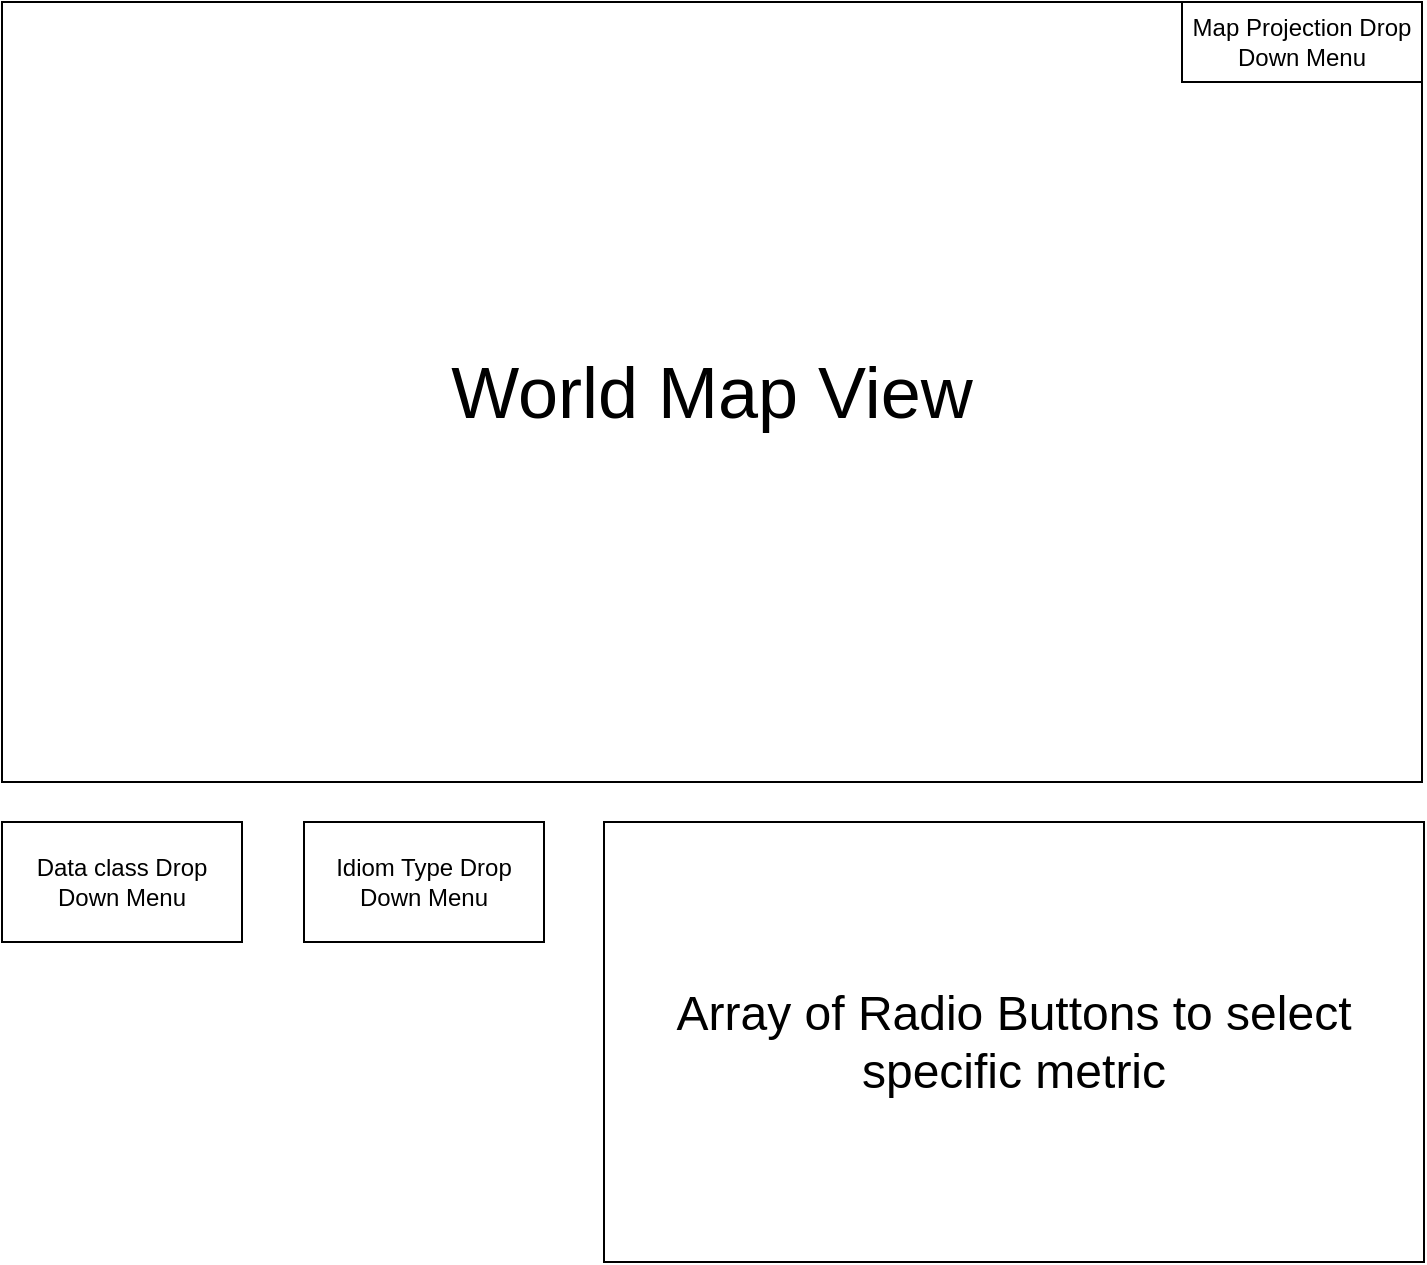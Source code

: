 <mxfile version="13.0.3" type="device"><diagram id="A45-KBQw_i6px4s3a6Re" name="Page-1"><mxGraphModel dx="1590" dy="936" grid="1" gridSize="10" guides="1" tooltips="1" connect="1" arrows="1" fold="1" page="1" pageScale="1" pageWidth="827" pageHeight="1169" math="0" shadow="0"><root><mxCell id="0"/><mxCell id="1" parent="0"/><mxCell id="wjjQf8ZqoypZQIej4C3M-1" value="&lt;font style=&quot;font-size: 36px&quot;&gt;World Map View&lt;/font&gt;" style="rounded=0;whiteSpace=wrap;html=1;" parent="1" vertex="1"><mxGeometry x="59" y="90" width="710" height="390" as="geometry"/></mxCell><mxCell id="wjjQf8ZqoypZQIej4C3M-2" value="Data class Drop Down Menu" style="rounded=0;whiteSpace=wrap;html=1;" parent="1" vertex="1"><mxGeometry x="59" y="500" width="120" height="60" as="geometry"/></mxCell><mxCell id="wjjQf8ZqoypZQIej4C3M-3" value="&lt;font style=&quot;font-size: 24px&quot;&gt;Array of Radio Buttons to select specific metric&lt;/font&gt;" style="rounded=0;whiteSpace=wrap;html=1;" parent="1" vertex="1"><mxGeometry x="360" y="500" width="410" height="220" as="geometry"/></mxCell><mxCell id="wjjQf8ZqoypZQIej4C3M-4" value="Map Projection Drop Down Menu" style="rounded=0;whiteSpace=wrap;html=1;" parent="1" vertex="1"><mxGeometry x="649" y="90" width="120" height="40" as="geometry"/></mxCell><mxCell id="K6RqIrCJo0rgbiUR3_dv-1" value="Idiom Type Drop Down Menu" style="rounded=0;whiteSpace=wrap;html=1;" vertex="1" parent="1"><mxGeometry x="210" y="500" width="120" height="60" as="geometry"/></mxCell></root></mxGraphModel></diagram></mxfile>